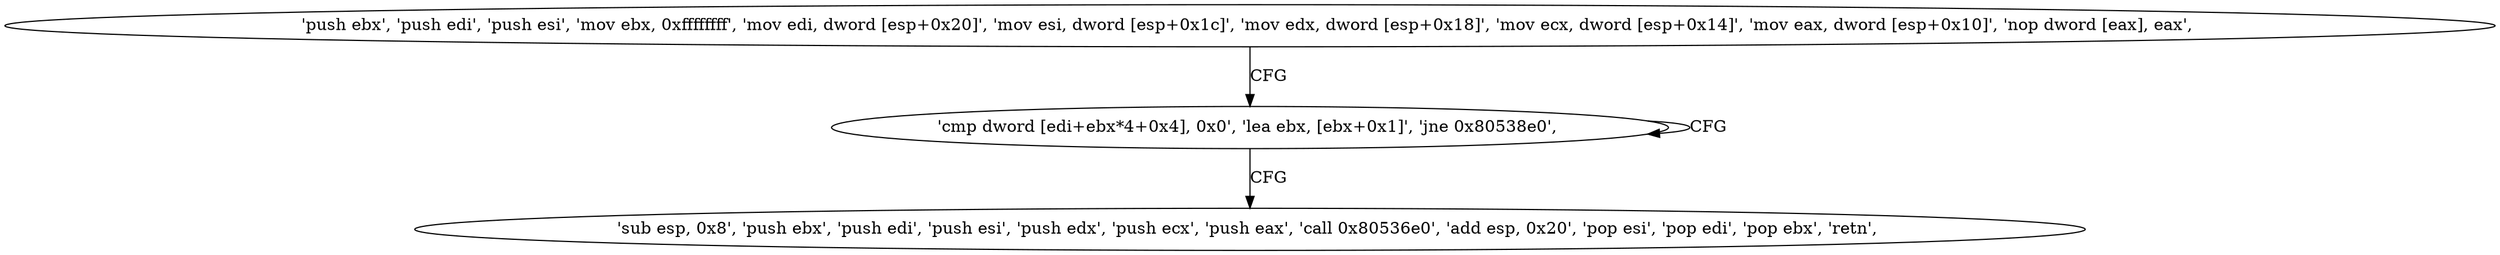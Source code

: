 digraph "func" {
"134559936" [label = "'push ebx', 'push edi', 'push esi', 'mov ebx, 0xffffffff', 'mov edi, dword [esp+0x20]', 'mov esi, dword [esp+0x1c]', 'mov edx, dword [esp+0x18]', 'mov ecx, dword [esp+0x14]', 'mov eax, dword [esp+0x10]', 'nop dword [eax], eax', " ]
"134559968" [label = "'cmp dword [edi+ebx*4+0x4], 0x0', 'lea ebx, [ebx+0x1]', 'jne 0x80538e0', " ]
"134559978" [label = "'sub esp, 0x8', 'push ebx', 'push edi', 'push esi', 'push edx', 'push ecx', 'push eax', 'call 0x80536e0', 'add esp, 0x20', 'pop esi', 'pop edi', 'pop ebx', 'retn', " ]
"134559936" -> "134559968" [ label = "CFG" ]
"134559968" -> "134559968" [ label = "CFG" ]
"134559968" -> "134559978" [ label = "CFG" ]
}

